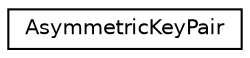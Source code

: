 digraph "Graphical Class Hierarchy"
{
 // LATEX_PDF_SIZE
  edge [fontname="Helvetica",fontsize="10",labelfontname="Helvetica",labelfontsize="10"];
  node [fontname="Helvetica",fontsize="10",shape=record];
  rankdir="LR";
  Node0 [label="AsymmetricKeyPair",height=0.2,width=0.4,color="black", fillcolor="white", style="filled",URL="$class_asymmetric_key_pair.html",tooltip="An asymmetric key-pair container."];
}
